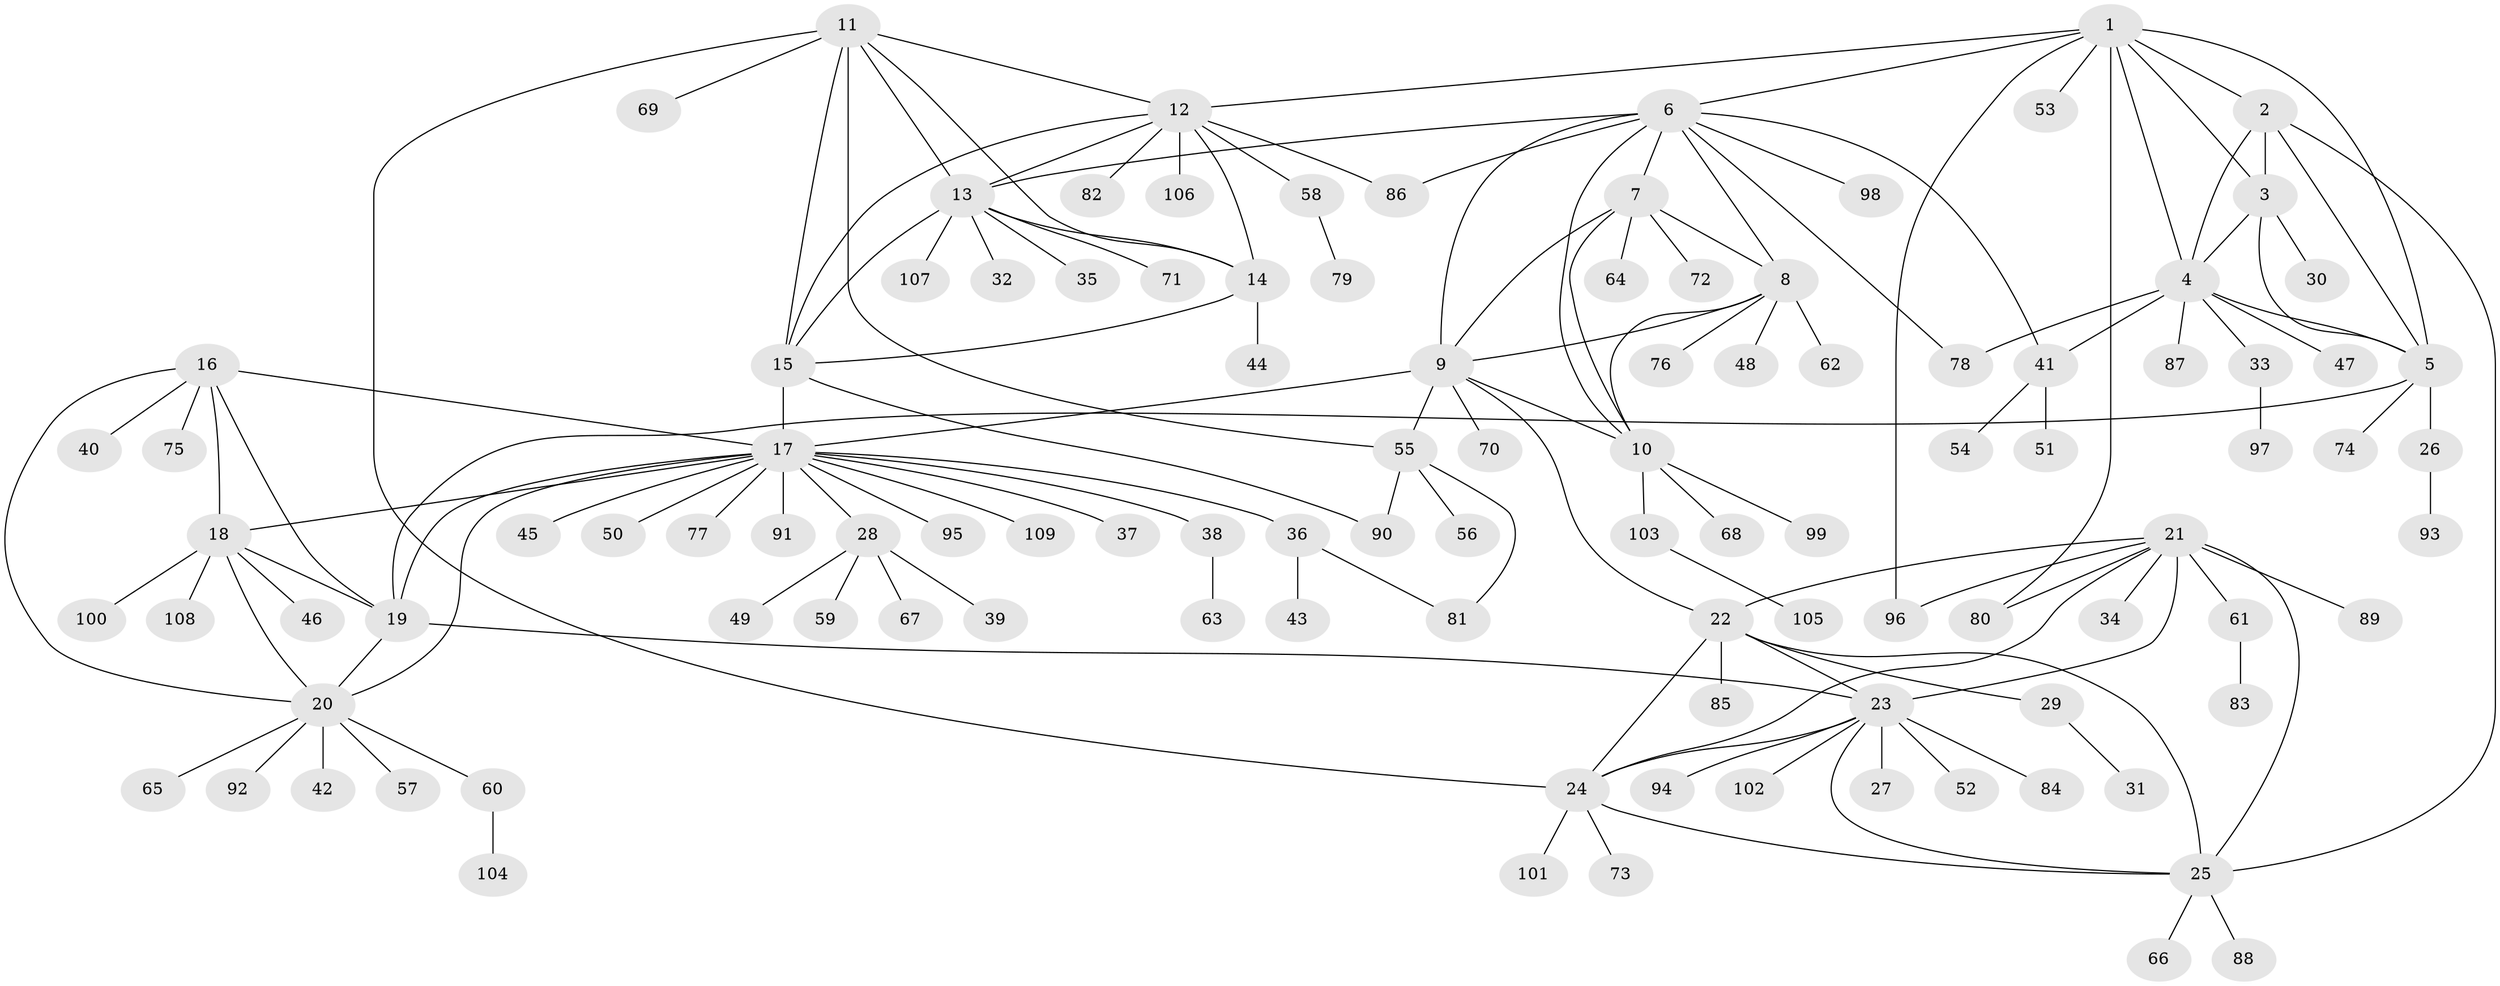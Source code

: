 // coarse degree distribution, {8: 0.03409090909090909, 4: 0.03409090909090909, 7: 0.03409090909090909, 11: 0.022727272727272728, 5: 0.03409090909090909, 6: 0.045454545454545456, 15: 0.011363636363636364, 9: 0.011363636363636364, 10: 0.011363636363636364, 2: 0.07954545454545454, 1: 0.6590909090909091, 3: 0.022727272727272728}
// Generated by graph-tools (version 1.1) at 2025/24/03/03/25 07:24:10]
// undirected, 109 vertices, 152 edges
graph export_dot {
graph [start="1"]
  node [color=gray90,style=filled];
  1;
  2;
  3;
  4;
  5;
  6;
  7;
  8;
  9;
  10;
  11;
  12;
  13;
  14;
  15;
  16;
  17;
  18;
  19;
  20;
  21;
  22;
  23;
  24;
  25;
  26;
  27;
  28;
  29;
  30;
  31;
  32;
  33;
  34;
  35;
  36;
  37;
  38;
  39;
  40;
  41;
  42;
  43;
  44;
  45;
  46;
  47;
  48;
  49;
  50;
  51;
  52;
  53;
  54;
  55;
  56;
  57;
  58;
  59;
  60;
  61;
  62;
  63;
  64;
  65;
  66;
  67;
  68;
  69;
  70;
  71;
  72;
  73;
  74;
  75;
  76;
  77;
  78;
  79;
  80;
  81;
  82;
  83;
  84;
  85;
  86;
  87;
  88;
  89;
  90;
  91;
  92;
  93;
  94;
  95;
  96;
  97;
  98;
  99;
  100;
  101;
  102;
  103;
  104;
  105;
  106;
  107;
  108;
  109;
  1 -- 2;
  1 -- 3;
  1 -- 4;
  1 -- 5;
  1 -- 6;
  1 -- 12;
  1 -- 53;
  1 -- 80;
  1 -- 96;
  2 -- 3;
  2 -- 4;
  2 -- 5;
  2 -- 25;
  3 -- 4;
  3 -- 5;
  3 -- 30;
  4 -- 5;
  4 -- 33;
  4 -- 41;
  4 -- 47;
  4 -- 78;
  4 -- 87;
  5 -- 19;
  5 -- 26;
  5 -- 74;
  6 -- 7;
  6 -- 8;
  6 -- 9;
  6 -- 10;
  6 -- 13;
  6 -- 41;
  6 -- 78;
  6 -- 86;
  6 -- 98;
  7 -- 8;
  7 -- 9;
  7 -- 10;
  7 -- 64;
  7 -- 72;
  8 -- 9;
  8 -- 10;
  8 -- 48;
  8 -- 62;
  8 -- 76;
  9 -- 10;
  9 -- 17;
  9 -- 22;
  9 -- 55;
  9 -- 70;
  10 -- 68;
  10 -- 99;
  10 -- 103;
  11 -- 12;
  11 -- 13;
  11 -- 14;
  11 -- 15;
  11 -- 24;
  11 -- 55;
  11 -- 69;
  12 -- 13;
  12 -- 14;
  12 -- 15;
  12 -- 58;
  12 -- 82;
  12 -- 86;
  12 -- 106;
  13 -- 14;
  13 -- 15;
  13 -- 32;
  13 -- 35;
  13 -- 71;
  13 -- 107;
  14 -- 15;
  14 -- 44;
  15 -- 17;
  15 -- 90;
  16 -- 17;
  16 -- 18;
  16 -- 19;
  16 -- 20;
  16 -- 40;
  16 -- 75;
  17 -- 18;
  17 -- 19;
  17 -- 20;
  17 -- 28;
  17 -- 36;
  17 -- 37;
  17 -- 38;
  17 -- 45;
  17 -- 50;
  17 -- 77;
  17 -- 91;
  17 -- 95;
  17 -- 109;
  18 -- 19;
  18 -- 20;
  18 -- 46;
  18 -- 100;
  18 -- 108;
  19 -- 20;
  19 -- 23;
  20 -- 42;
  20 -- 57;
  20 -- 60;
  20 -- 65;
  20 -- 92;
  21 -- 22;
  21 -- 23;
  21 -- 24;
  21 -- 25;
  21 -- 34;
  21 -- 61;
  21 -- 80;
  21 -- 89;
  21 -- 96;
  22 -- 23;
  22 -- 24;
  22 -- 25;
  22 -- 29;
  22 -- 85;
  23 -- 24;
  23 -- 25;
  23 -- 27;
  23 -- 52;
  23 -- 84;
  23 -- 94;
  23 -- 102;
  24 -- 25;
  24 -- 73;
  24 -- 101;
  25 -- 66;
  25 -- 88;
  26 -- 93;
  28 -- 39;
  28 -- 49;
  28 -- 59;
  28 -- 67;
  29 -- 31;
  33 -- 97;
  36 -- 43;
  36 -- 81;
  38 -- 63;
  41 -- 51;
  41 -- 54;
  55 -- 56;
  55 -- 81;
  55 -- 90;
  58 -- 79;
  60 -- 104;
  61 -- 83;
  103 -- 105;
}
